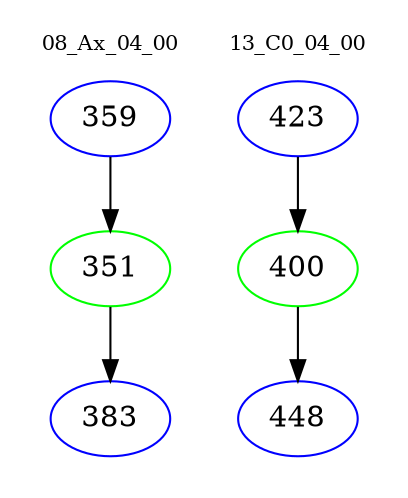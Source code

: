 digraph{
subgraph cluster_0 {
color = white
label = "08_Ax_04_00";
fontsize=10;
T0_359 [label="359", color="blue"]
T0_359 -> T0_351 [color="black"]
T0_351 [label="351", color="green"]
T0_351 -> T0_383 [color="black"]
T0_383 [label="383", color="blue"]
}
subgraph cluster_1 {
color = white
label = "13_C0_04_00";
fontsize=10;
T1_423 [label="423", color="blue"]
T1_423 -> T1_400 [color="black"]
T1_400 [label="400", color="green"]
T1_400 -> T1_448 [color="black"]
T1_448 [label="448", color="blue"]
}
}
